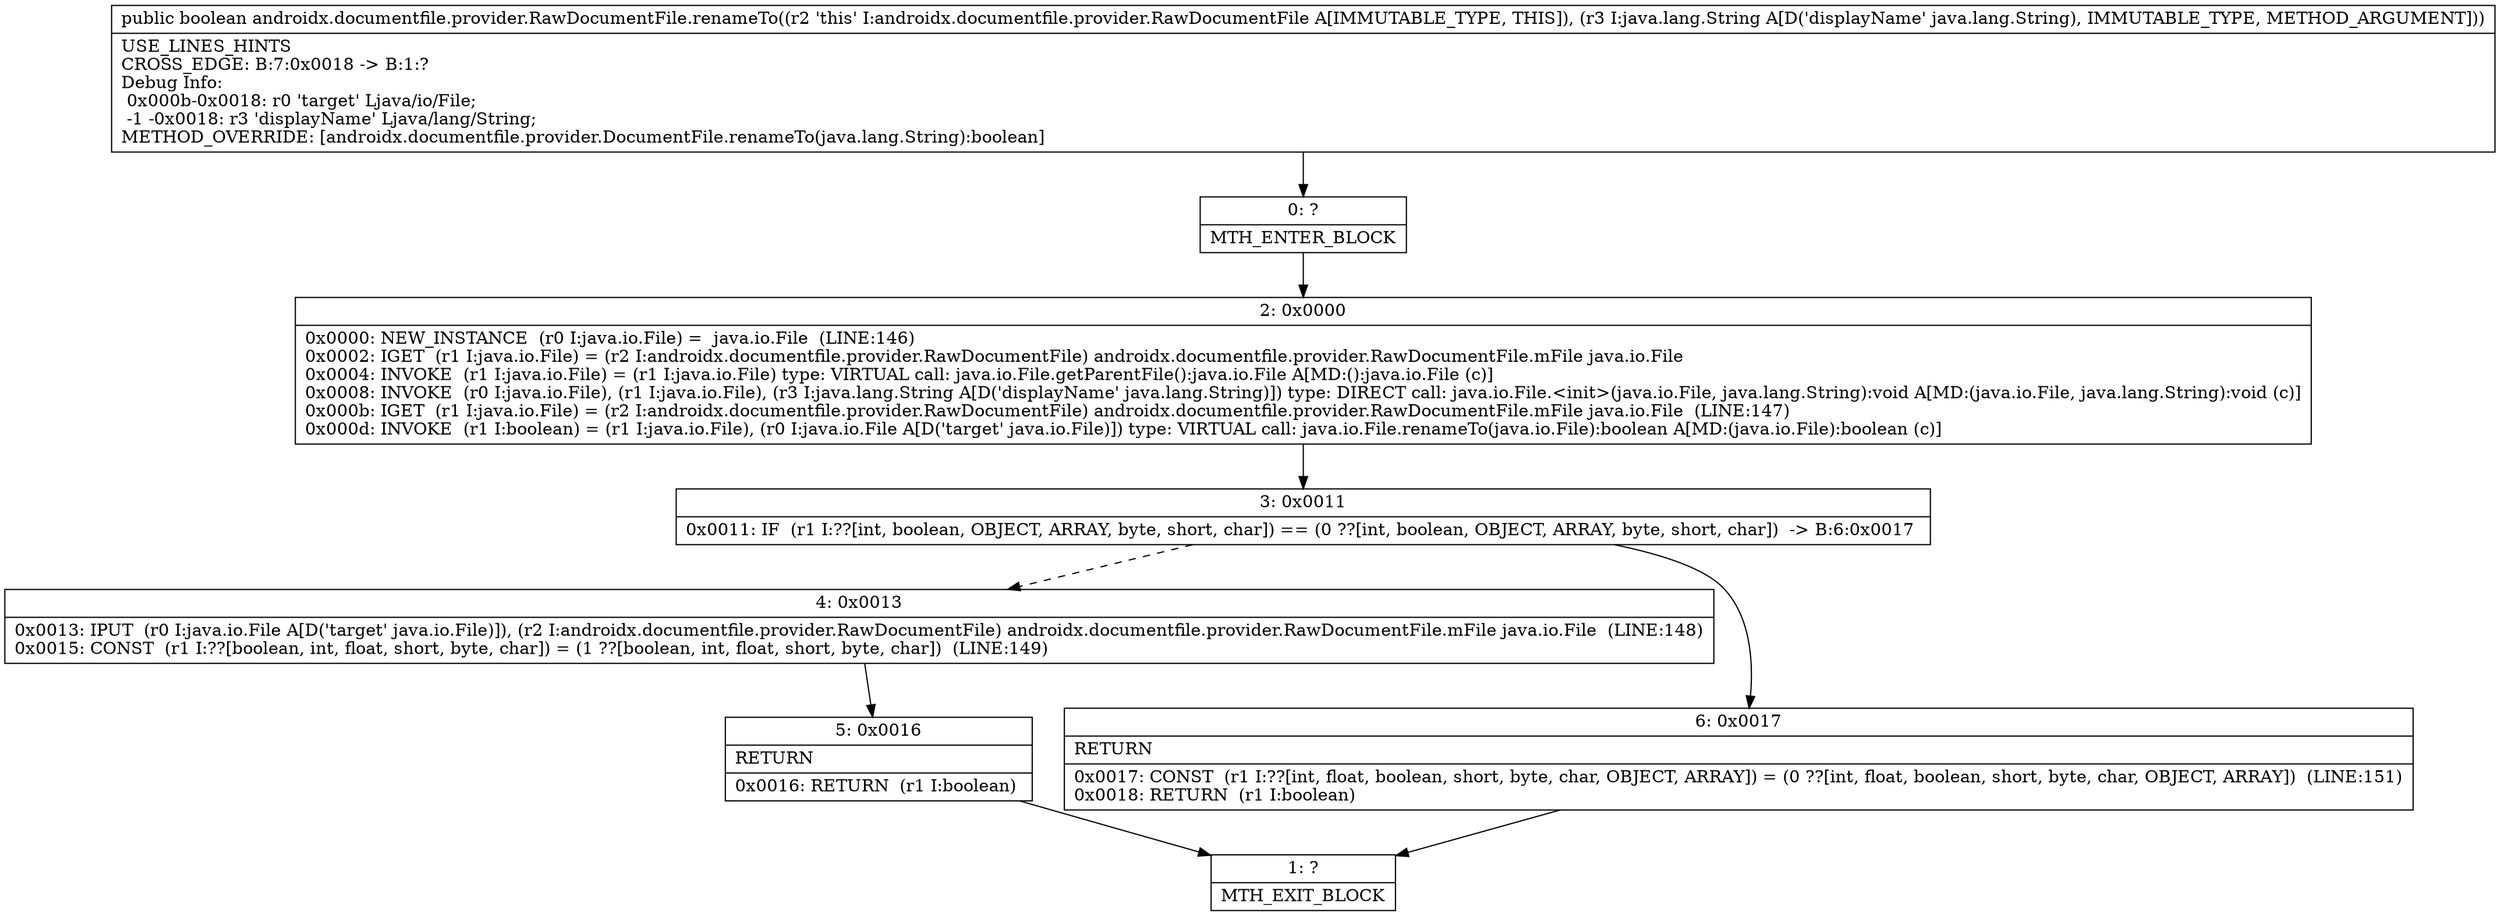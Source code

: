 digraph "CFG forandroidx.documentfile.provider.RawDocumentFile.renameTo(Ljava\/lang\/String;)Z" {
Node_0 [shape=record,label="{0\:\ ?|MTH_ENTER_BLOCK\l}"];
Node_2 [shape=record,label="{2\:\ 0x0000|0x0000: NEW_INSTANCE  (r0 I:java.io.File) =  java.io.File  (LINE:146)\l0x0002: IGET  (r1 I:java.io.File) = (r2 I:androidx.documentfile.provider.RawDocumentFile) androidx.documentfile.provider.RawDocumentFile.mFile java.io.File \l0x0004: INVOKE  (r1 I:java.io.File) = (r1 I:java.io.File) type: VIRTUAL call: java.io.File.getParentFile():java.io.File A[MD:():java.io.File (c)]\l0x0008: INVOKE  (r0 I:java.io.File), (r1 I:java.io.File), (r3 I:java.lang.String A[D('displayName' java.lang.String)]) type: DIRECT call: java.io.File.\<init\>(java.io.File, java.lang.String):void A[MD:(java.io.File, java.lang.String):void (c)]\l0x000b: IGET  (r1 I:java.io.File) = (r2 I:androidx.documentfile.provider.RawDocumentFile) androidx.documentfile.provider.RawDocumentFile.mFile java.io.File  (LINE:147)\l0x000d: INVOKE  (r1 I:boolean) = (r1 I:java.io.File), (r0 I:java.io.File A[D('target' java.io.File)]) type: VIRTUAL call: java.io.File.renameTo(java.io.File):boolean A[MD:(java.io.File):boolean (c)]\l}"];
Node_3 [shape=record,label="{3\:\ 0x0011|0x0011: IF  (r1 I:??[int, boolean, OBJECT, ARRAY, byte, short, char]) == (0 ??[int, boolean, OBJECT, ARRAY, byte, short, char])  \-\> B:6:0x0017 \l}"];
Node_4 [shape=record,label="{4\:\ 0x0013|0x0013: IPUT  (r0 I:java.io.File A[D('target' java.io.File)]), (r2 I:androidx.documentfile.provider.RawDocumentFile) androidx.documentfile.provider.RawDocumentFile.mFile java.io.File  (LINE:148)\l0x0015: CONST  (r1 I:??[boolean, int, float, short, byte, char]) = (1 ??[boolean, int, float, short, byte, char])  (LINE:149)\l}"];
Node_5 [shape=record,label="{5\:\ 0x0016|RETURN\l|0x0016: RETURN  (r1 I:boolean) \l}"];
Node_1 [shape=record,label="{1\:\ ?|MTH_EXIT_BLOCK\l}"];
Node_6 [shape=record,label="{6\:\ 0x0017|RETURN\l|0x0017: CONST  (r1 I:??[int, float, boolean, short, byte, char, OBJECT, ARRAY]) = (0 ??[int, float, boolean, short, byte, char, OBJECT, ARRAY])  (LINE:151)\l0x0018: RETURN  (r1 I:boolean) \l}"];
MethodNode[shape=record,label="{public boolean androidx.documentfile.provider.RawDocumentFile.renameTo((r2 'this' I:androidx.documentfile.provider.RawDocumentFile A[IMMUTABLE_TYPE, THIS]), (r3 I:java.lang.String A[D('displayName' java.lang.String), IMMUTABLE_TYPE, METHOD_ARGUMENT]))  | USE_LINES_HINTS\lCROSS_EDGE: B:7:0x0018 \-\> B:1:?\lDebug Info:\l  0x000b\-0x0018: r0 'target' Ljava\/io\/File;\l  \-1 \-0x0018: r3 'displayName' Ljava\/lang\/String;\lMETHOD_OVERRIDE: [androidx.documentfile.provider.DocumentFile.renameTo(java.lang.String):boolean]\l}"];
MethodNode -> Node_0;Node_0 -> Node_2;
Node_2 -> Node_3;
Node_3 -> Node_4[style=dashed];
Node_3 -> Node_6;
Node_4 -> Node_5;
Node_5 -> Node_1;
Node_6 -> Node_1;
}

